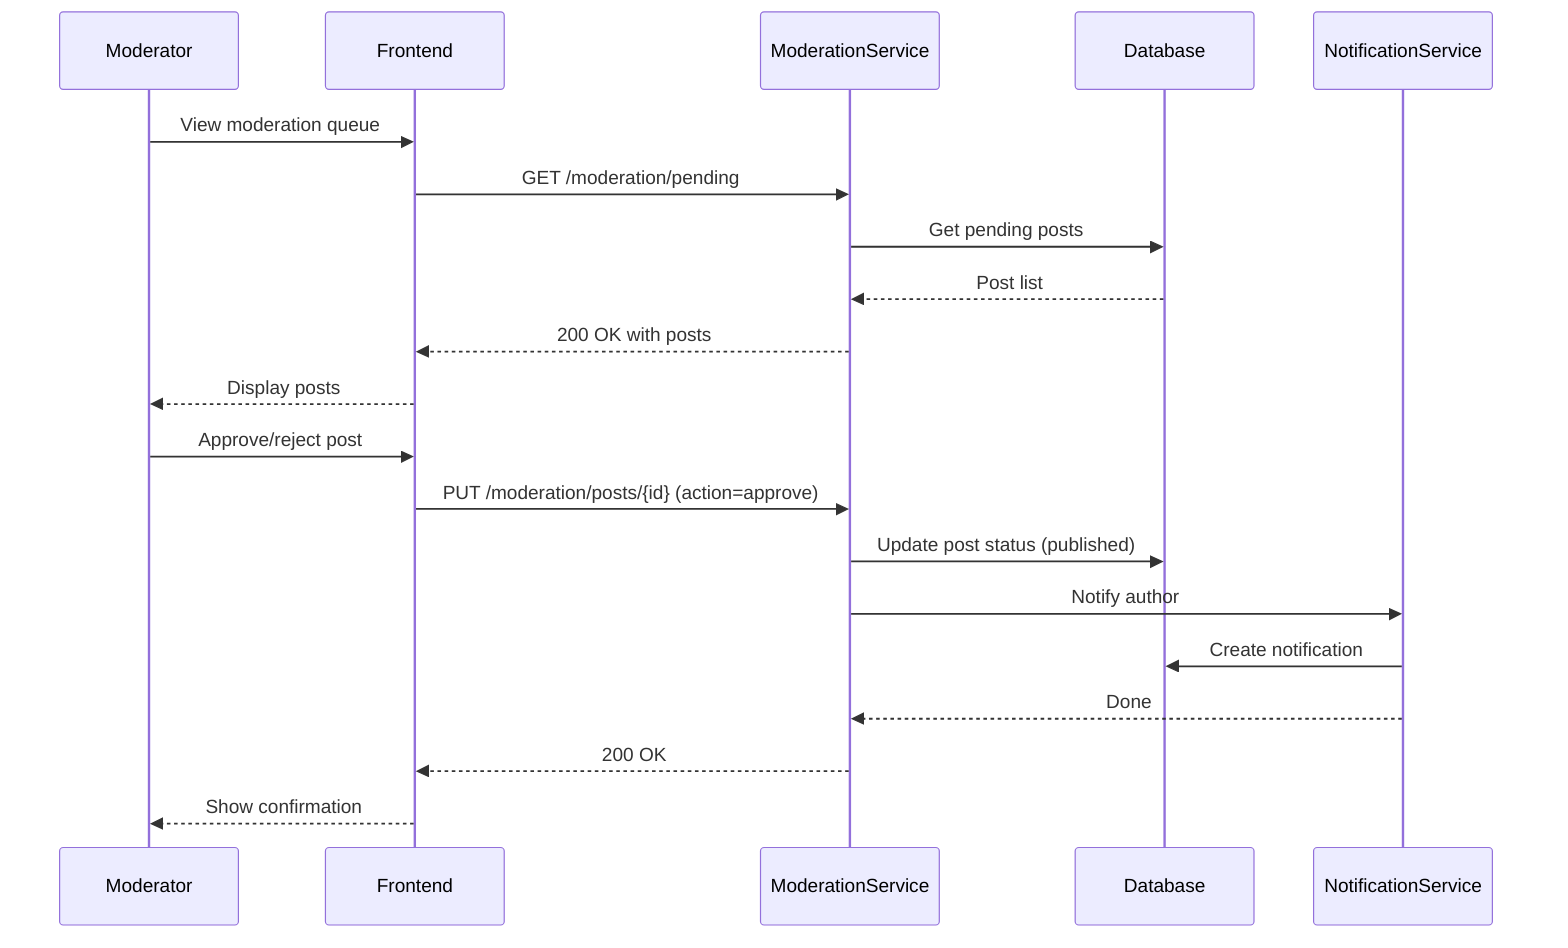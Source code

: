sequenceDiagram
    participant Moderator
    participant Frontend
    participant ModerationService
    participant Database
    participant NotificationService
    
    Moderator->>Frontend: View moderation queue
    Frontend->>ModerationService: GET /moderation/pending
    ModerationService->>Database: Get pending posts
    Database-->>ModerationService: Post list
    ModerationService-->>Frontend: 200 OK with posts
    Frontend-->>Moderator: Display posts
    
    Moderator->>Frontend: Approve/reject post
    Frontend->>ModerationService: PUT /moderation/posts/{id} (action=approve)
    ModerationService->>Database: Update post status (published)
    ModerationService->>NotificationService: Notify author
    NotificationService->>Database: Create notification
    NotificationService-->>ModerationService: Done
    ModerationService-->>Frontend: 200 OK
    Frontend-->>Moderator: Show confirmation